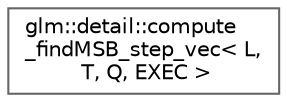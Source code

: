 digraph "Graphical Class Hierarchy"
{
 // LATEX_PDF_SIZE
  bgcolor="transparent";
  edge [fontname=Helvetica,fontsize=10,labelfontname=Helvetica,labelfontsize=10];
  node [fontname=Helvetica,fontsize=10,shape=box,height=0.2,width=0.4];
  rankdir="LR";
  Node0 [id="Node000000",label="glm::detail::compute\l_findMSB_step_vec\< L,\l T, Q, EXEC \>",height=0.2,width=0.4,color="grey40", fillcolor="white", style="filled",URL="$structglm_1_1detail_1_1compute__find_m_s_b__step__vec.html",tooltip=" "];
}
